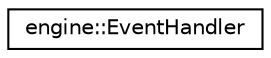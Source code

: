 digraph "Graphical Class Hierarchy"
{
  edge [fontname="Helvetica",fontsize="10",labelfontname="Helvetica",labelfontsize="10"];
  node [fontname="Helvetica",fontsize="10",shape=record];
  rankdir="LR";
  Node1 [label="engine::EventHandler",height=0.2,width=0.4,color="black", fillcolor="white", style="filled",URL="$classengine_1_1_event_handler.html"];
}
